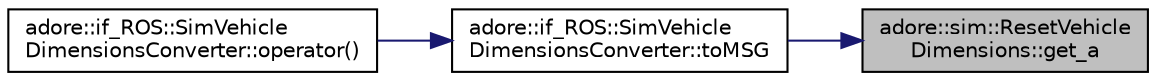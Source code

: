 digraph "adore::sim::ResetVehicleDimensions::get_a"
{
 // LATEX_PDF_SIZE
  edge [fontname="Helvetica",fontsize="10",labelfontname="Helvetica",labelfontsize="10"];
  node [fontname="Helvetica",fontsize="10",shape=record];
  rankdir="RL";
  Node1 [label="adore::sim::ResetVehicle\lDimensions::get_a",height=0.2,width=0.4,color="black", fillcolor="grey75", style="filled", fontcolor="black",tooltip=" "];
  Node1 -> Node2 [dir="back",color="midnightblue",fontsize="10",style="solid",fontname="Helvetica"];
  Node2 [label="adore::if_ROS::SimVehicle\lDimensionsConverter::toMSG",height=0.2,width=0.4,color="black", fillcolor="white", style="filled",URL="$structadore_1_1if__ROS_1_1SimVehicleDimensionsConverter.html#a908c5e91d570a7b1034294966530ab28",tooltip=" "];
  Node2 -> Node3 [dir="back",color="midnightblue",fontsize="10",style="solid",fontname="Helvetica"];
  Node3 [label="adore::if_ROS::SimVehicle\lDimensionsConverter::operator()",height=0.2,width=0.4,color="black", fillcolor="white", style="filled",URL="$structadore_1_1if__ROS_1_1SimVehicleDimensionsConverter.html#a7a432fb410e8ca2450421ec72e47dce7",tooltip=" "];
}
